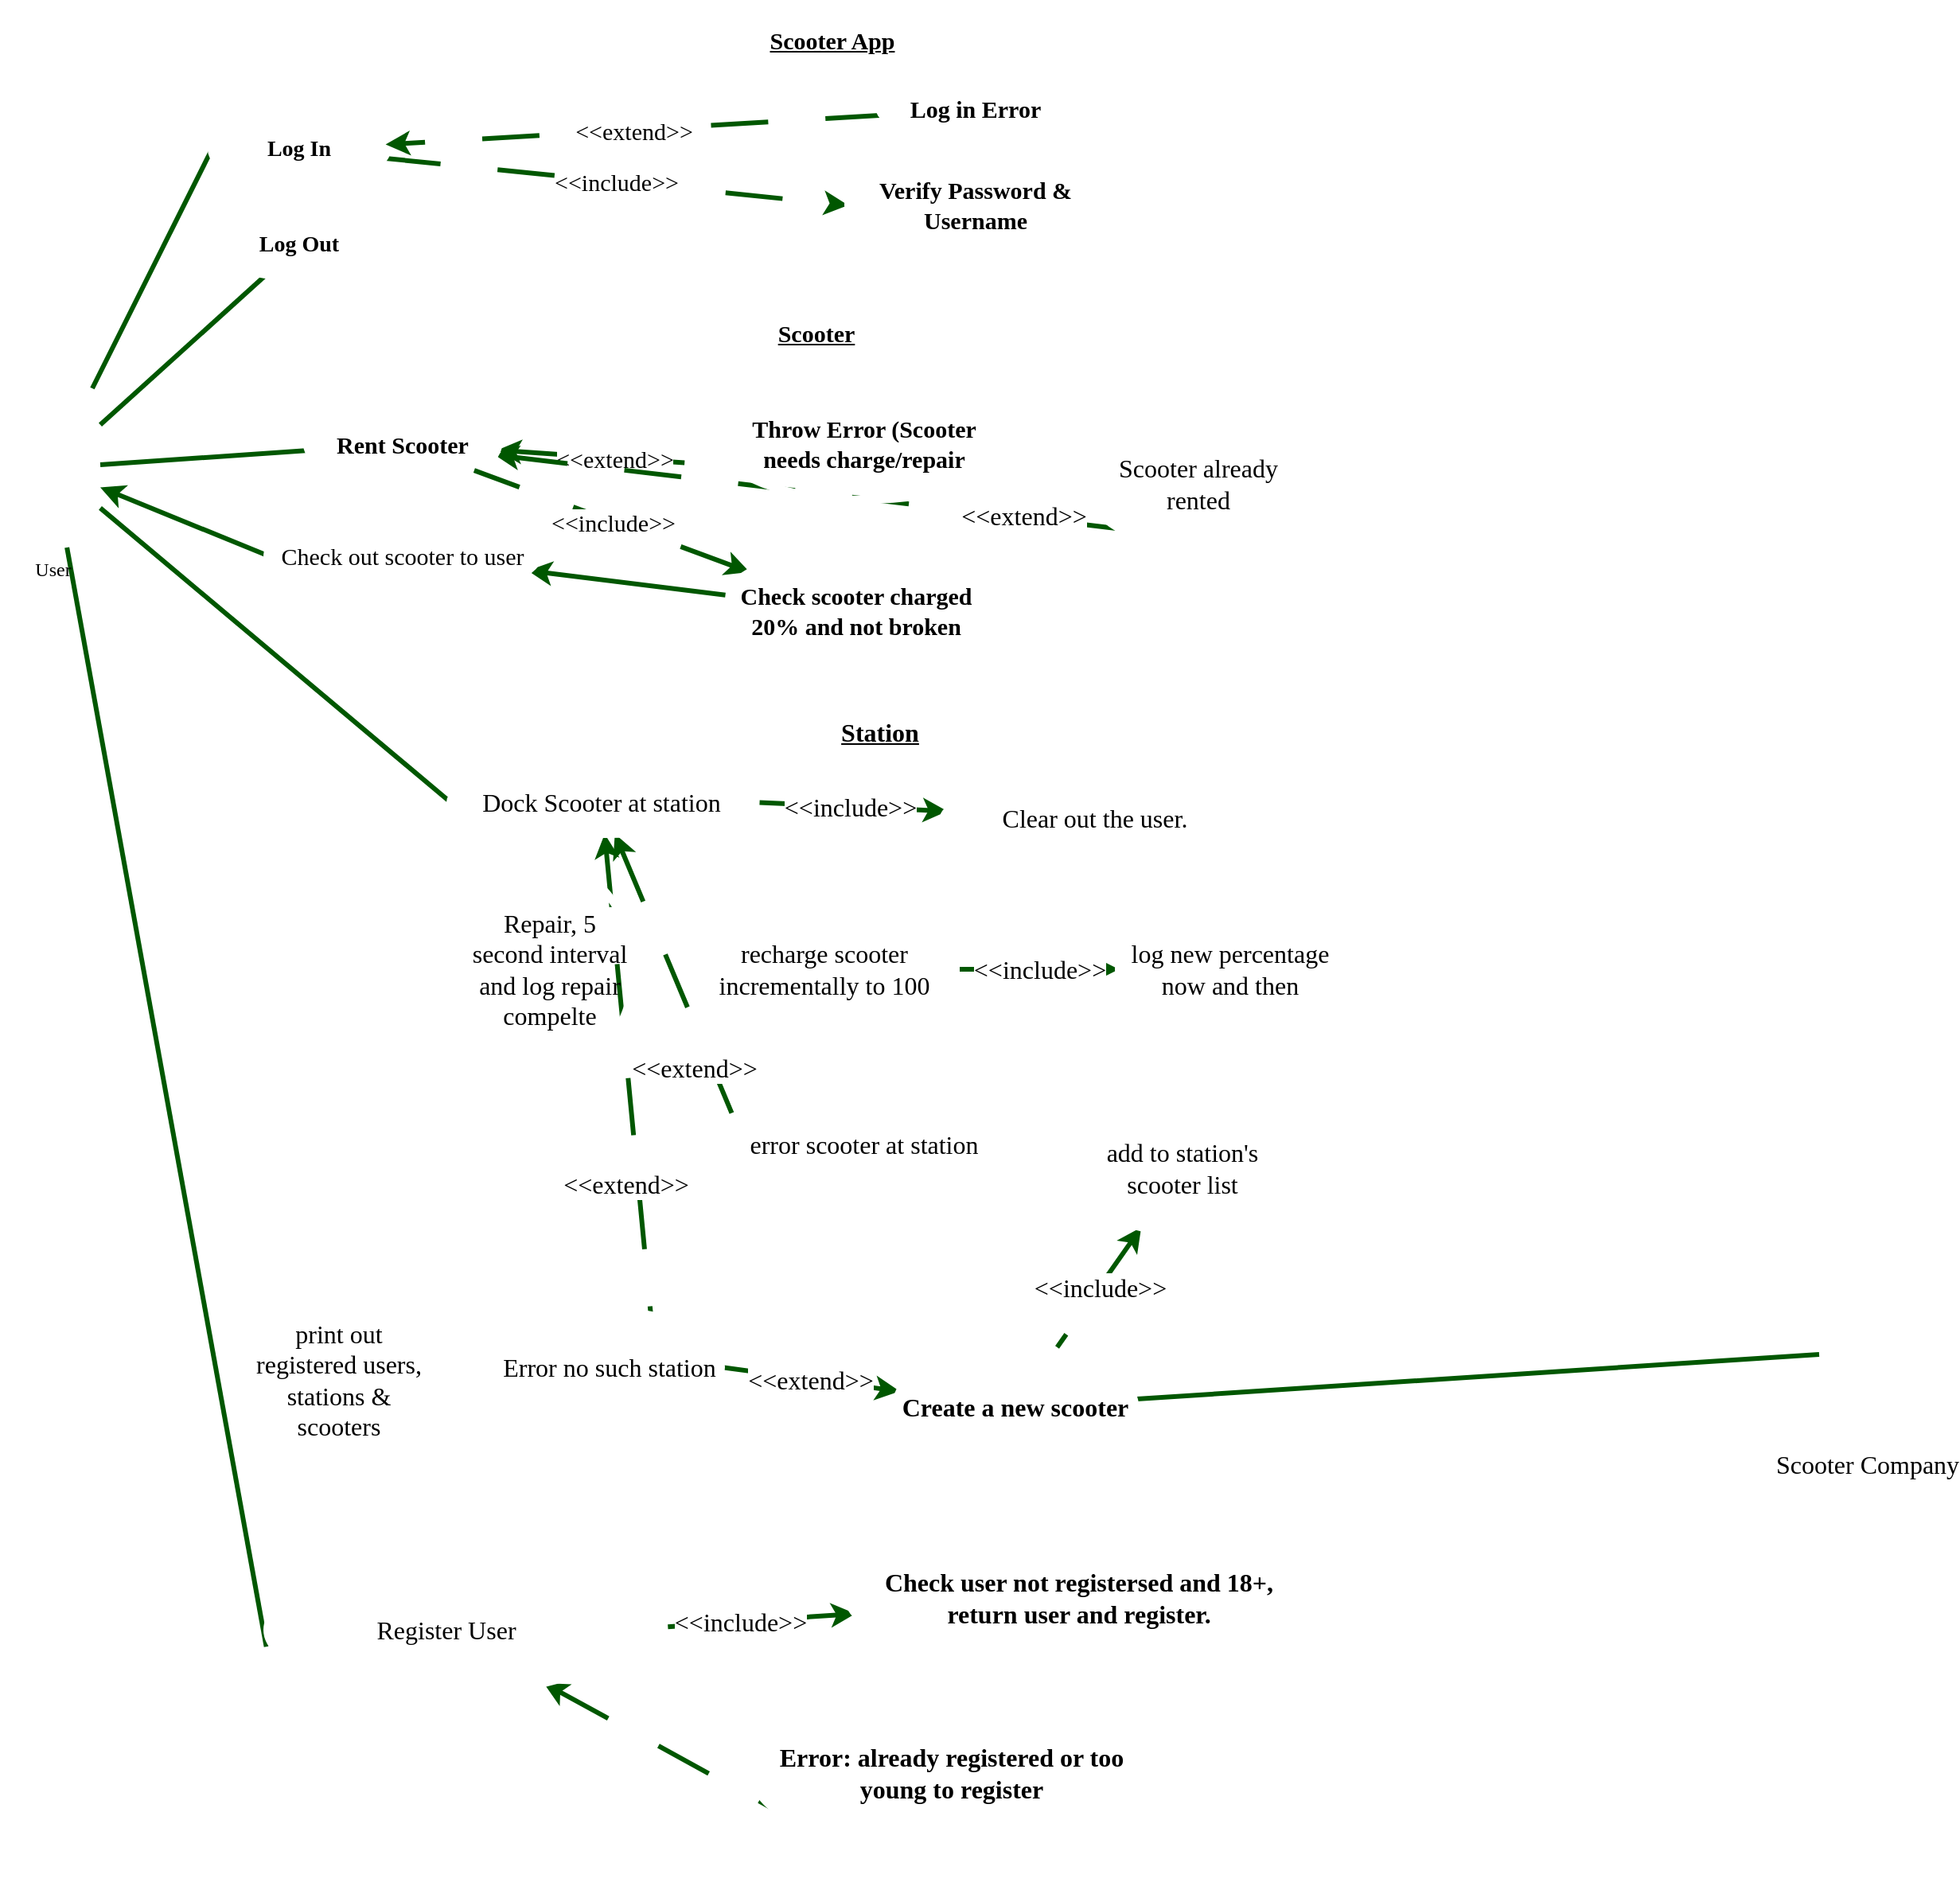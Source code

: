 <mxfile>
    <diagram id="skJ9CsgJEPBLy5L5YRoD" name="Page-1">
        <mxGraphModel dx="1388" dy="957" grid="1" gridSize="10" guides="1" tooltips="1" connect="1" arrows="1" fold="1" page="1" pageScale="1" pageWidth="850" pageHeight="1100" background="none" math="0" shadow="0">
            <root>
                <mxCell id="0"/>
                <mxCell id="1" parent="0"/>
                <mxCell id="2" value="&lt;p style=&quot;line-height: 140%; font-size: 15px;&quot;&gt;Scooter App&lt;/p&gt;" style="rounded=0;whiteSpace=wrap;html=1;fontFamily=Times New Roman;fontStyle=5;labelPosition=center;verticalLabelPosition=top;align=center;verticalAlign=bottom;spacingBottom=-40;spacingTop=0;fillColor=none;shadow=0;glass=0;strokeWidth=5;strokeColor=#FFFFFF;fontColor=default;fontSize=15;" parent="1" vertex="1">
                    <mxGeometry x="120" y="50" width="860" height="1170" as="geometry"/>
                </mxCell>
                <mxCell id="35" value="Scooter" style="rounded=0;whiteSpace=wrap;html=1;shadow=0;glass=0;sketch=0;strokeColor=#FFFFFF;strokeWidth=5;fontFamily=Times New Roman;fontSize=15;fontColor=default;fillColor=none;verticalAlign=top;fontStyle=5" parent="1" vertex="1">
                    <mxGeometry x="160" y="230" width="760" height="750" as="geometry"/>
                </mxCell>
                <mxCell id="47" value="Station" style="rounded=0;whiteSpace=wrap;html=1;shadow=0;glass=0;sketch=0;strokeColor=#FFFFFF;strokeWidth=5;fontFamily=Times New Roman;fontSize=16;fontColor=default;fillColor=none;verticalAlign=top;fontStyle=5" parent="1" vertex="1">
                    <mxGeometry x="270" y="480" width="620" height="350" as="geometry"/>
                </mxCell>
                <mxCell id="7" style="html=1;entryX=0;entryY=0.5;entryDx=0;entryDy=0;fontFamily=Times New Roman;fontSize=14;fontColor=default;fillColor=#008a00;strokeColor=#005700;strokeWidth=3;endArrow=none;endFill=0;" parent="1" source="3" target="6" edge="1">
                    <mxGeometry relative="1" as="geometry"/>
                </mxCell>
                <mxCell id="20" style="edgeStyle=none;html=1;strokeColor=#005700;strokeWidth=3;fontFamily=Times New Roman;fontSize=15;fontColor=default;endArrow=none;endFill=0;fillColor=#008a00;" parent="1" source="3" target="19" edge="1">
                    <mxGeometry relative="1" as="geometry"/>
                </mxCell>
                <mxCell id="32" style="edgeStyle=none;html=1;entryX=0;entryY=0.5;entryDx=0;entryDy=0;strokeColor=#005700;strokeWidth=3;fontFamily=Times New Roman;fontSize=15;fontColor=default;startArrow=classic;startFill=1;endArrow=none;endFill=0;fillColor=#008a00;" parent="1" source="3" target="28" edge="1">
                    <mxGeometry relative="1" as="geometry"/>
                </mxCell>
                <mxCell id="37" style="edgeStyle=none;html=1;entryX=0;entryY=0.5;entryDx=0;entryDy=0;strokeColor=#005700;strokeWidth=3;fontFamily=Times New Roman;fontSize=16;fontColor=default;startArrow=none;startFill=0;endArrow=none;endFill=0;fillColor=#008a00;" parent="1" source="3" target="36" edge="1">
                    <mxGeometry relative="1" as="geometry"/>
                </mxCell>
                <mxCell id="65" style="edgeStyle=none;html=1;entryX=-0.003;entryY=0.633;entryDx=0;entryDy=0;entryPerimeter=0;strokeColor=#005700;strokeWidth=3;fontFamily=Times New Roman;fontSize=16;fontColor=default;startArrow=none;startFill=0;endArrow=none;endFill=0;fillColor=#008a00;" parent="1" source="3" target="64" edge="1">
                    <mxGeometry relative="1" as="geometry"/>
                </mxCell>
                <mxCell id="3" value="User" style="shape=umlActor;verticalLabelPosition=bottom;verticalAlign=top;html=1;outlineConnect=0;rounded=0;shadow=0;glass=0;sketch=0;strokeColor=#FFFFFF;strokeWidth=5;fontFamily=Times New Roman;fontColor=default;fillColor=none;" parent="1" vertex="1">
                    <mxGeometry x="30" y="280" width="60" height="100" as="geometry"/>
                </mxCell>
                <mxCell id="16" value="&amp;lt;&amp;lt;include&amp;gt;&amp;gt;" style="edgeStyle=none;html=1;entryX=0;entryY=0.5;entryDx=0;entryDy=0;dashed=1;dashPattern=12 12;strokeColor=#005700;strokeWidth=3;fontFamily=Times New Roman;fontSize=15;fontColor=default;fillColor=#008a00;" parent="1" source="6" target="9" edge="1">
                    <mxGeometry relative="1" as="geometry"/>
                </mxCell>
                <mxCell id="6" value="&lt;b&gt;&lt;font style=&quot;font-size: 14px;&quot;&gt;Log In&lt;/font&gt;&lt;/b&gt;" style="ellipse;whiteSpace=wrap;html=1;rounded=0;shadow=0;glass=0;sketch=0;strokeColor=#FFFFFF;strokeWidth=5;fontFamily=Times New Roman;fontColor=default;fillColor=none;" parent="1" vertex="1">
                    <mxGeometry x="160" y="110" width="110" height="40" as="geometry"/>
                </mxCell>
                <mxCell id="9" value="&lt;b&gt;&lt;font style=&quot;font-size: 15px;&quot;&gt;Verify Password &amp;amp; Username&lt;/font&gt;&lt;/b&gt;" style="ellipse;whiteSpace=wrap;html=1;rounded=0;shadow=0;glass=0;sketch=0;strokeColor=#FFFFFF;strokeWidth=5;fontFamily=Times New Roman;fontSize=14;fontColor=default;fillColor=none;" parent="1" vertex="1">
                    <mxGeometry x="560" y="130" width="160" height="70" as="geometry"/>
                </mxCell>
                <mxCell id="14" value="&amp;lt;&amp;lt;extend&amp;gt;&amp;gt;" style="edgeStyle=none;html=1;dashed=1;dashPattern=12 12;strokeColor=#005700;strokeWidth=3;fontFamily=Times New Roman;fontSize=15;fontColor=default;fillColor=#008a00;" parent="1" source="12" target="6" edge="1">
                    <mxGeometry relative="1" as="geometry"/>
                </mxCell>
                <mxCell id="12" value="&lt;b&gt;&lt;font style=&quot;font-size: 15px;&quot;&gt;Log in Error&lt;/font&gt;&lt;/b&gt;" style="ellipse;whiteSpace=wrap;html=1;rounded=0;shadow=0;glass=0;sketch=0;strokeColor=#FFFFFF;strokeWidth=5;fontFamily=Times New Roman;fontSize=14;fontColor=default;fillColor=none;" parent="1" vertex="1">
                    <mxGeometry x="580" y="90" width="120" height="30" as="geometry"/>
                </mxCell>
                <mxCell id="18" style="edgeStyle=none;html=1;strokeColor=#005700;strokeWidth=3;fontFamily=Times New Roman;fontSize=15;fontColor=default;fillColor=#008a00;endArrow=none;endFill=0;" parent="1" source="17" target="3" edge="1">
                    <mxGeometry relative="1" as="geometry"/>
                </mxCell>
                <mxCell id="17" value="&lt;b&gt;&lt;font style=&quot;font-size: 14px;&quot;&gt;Log Out&lt;/font&gt;&lt;/b&gt;" style="ellipse;whiteSpace=wrap;html=1;rounded=0;shadow=0;glass=0;sketch=0;strokeColor=#FFFFFF;strokeWidth=5;fontFamily=Times New Roman;fontColor=default;fillColor=none;" parent="1" vertex="1">
                    <mxGeometry x="160" y="170" width="110" height="40" as="geometry"/>
                </mxCell>
                <mxCell id="25" value="&amp;lt;&amp;lt;extend&amp;gt;&amp;gt;" style="edgeStyle=none;html=1;entryX=0.04;entryY=0.697;entryDx=0;entryDy=0;entryPerimeter=0;strokeColor=#005700;strokeWidth=3;fontFamily=Times New Roman;fontSize=15;fontColor=default;startArrow=classic;startFill=1;endArrow=none;endFill=0;fillColor=#008a00;dashed=1;dashPattern=12 12;" parent="1" source="19" target="21" edge="1">
                    <mxGeometry relative="1" as="geometry"/>
                </mxCell>
                <mxCell id="61" value="&amp;lt;&amp;lt;extend&amp;gt;&amp;gt;" style="edgeStyle=none;html=1;entryX=0;entryY=1;entryDx=0;entryDy=0;dashed=1;dashPattern=12 12;strokeColor=#005700;strokeWidth=3;fontFamily=Times New Roman;fontSize=16;fontColor=default;startArrow=classic;startFill=1;endArrow=none;endFill=0;fillColor=#008a00;" parent="1" source="19" target="60" edge="1">
                    <mxGeometry x="0.691" y="1" relative="1" as="geometry">
                        <mxPoint as="offset"/>
                    </mxGeometry>
                </mxCell>
                <mxCell id="19" value="Rent Scooter" style="ellipse;whiteSpace=wrap;html=1;rounded=0;shadow=0;glass=0;sketch=0;strokeColor=#FFFFFF;strokeWidth=5;fontFamily=Times New Roman;fontSize=15;fontColor=default;fillColor=none;fontStyle=1" parent="1" vertex="1">
                    <mxGeometry x="220" y="290" width="120" height="50" as="geometry"/>
                </mxCell>
                <mxCell id="21" value="&lt;b&gt;&lt;font style=&quot;font-size: 15px;&quot;&gt;Throw Error (Scooter needs charge/repair&lt;/font&gt;&lt;/b&gt;" style="ellipse;whiteSpace=wrap;html=1;rounded=0;shadow=0;glass=0;sketch=0;strokeColor=#FFFFFF;strokeWidth=5;fontFamily=Times New Roman;fontSize=14;fontColor=default;fillColor=none;" parent="1" vertex="1">
                    <mxGeometry x="480" y="280" width="180" height="70" as="geometry"/>
                </mxCell>
                <mxCell id="27" value="&amp;lt;&amp;lt;include&amp;gt;&amp;gt;" style="edgeStyle=none;html=1;dashed=1;dashPattern=12 12;strokeColor=#005700;strokeWidth=3;fontFamily=Times New Roman;fontSize=15;fontColor=default;startArrow=classic;startFill=1;endArrow=none;endFill=0;fillColor=#008a00;" parent="1" source="26" target="19" edge="1">
                    <mxGeometry relative="1" as="geometry"/>
                </mxCell>
                <mxCell id="26" value="&lt;b&gt;&lt;font style=&quot;font-size: 15px;&quot;&gt;Check scooter charged 20% and not broken&lt;/font&gt;&lt;/b&gt;" style="ellipse;whiteSpace=wrap;html=1;rounded=0;shadow=0;glass=0;sketch=0;strokeColor=#FFFFFF;strokeWidth=5;fontFamily=Times New Roman;fontSize=14;fontColor=default;fillColor=none;" parent="1" vertex="1">
                    <mxGeometry x="480" y="380" width="170" height="80" as="geometry"/>
                </mxCell>
                <mxCell id="30" style="edgeStyle=none;html=1;strokeColor=#005700;strokeWidth=3;fontFamily=Times New Roman;fontSize=15;fontColor=default;startArrow=classic;startFill=1;endArrow=none;endFill=0;fillColor=#008a00;" parent="1" source="28" target="26" edge="1">
                    <mxGeometry relative="1" as="geometry"/>
                </mxCell>
                <mxCell id="28" value="Check out scooter to user" style="ellipse;whiteSpace=wrap;html=1;rounded=0;shadow=0;glass=0;sketch=0;strokeColor=#FFFFFF;strokeWidth=5;fontFamily=Times New Roman;fontSize=15;fontColor=default;fillColor=none;" parent="1" vertex="1">
                    <mxGeometry x="195" y="360" width="170" height="50" as="geometry"/>
                </mxCell>
                <mxCell id="58" value="&amp;lt;&amp;lt;extend&amp;gt;&amp;gt;" style="edgeStyle=none;html=1;entryX=0.686;entryY=0.046;entryDx=0;entryDy=0;entryPerimeter=0;dashed=1;dashPattern=12 12;strokeColor=#005700;strokeWidth=3;fontFamily=Times New Roman;fontSize=16;fontColor=default;startArrow=classic;startFill=1;endArrow=none;endFill=0;fillColor=#008a00;" parent="1" source="36" target="55" edge="1">
                    <mxGeometry x="0.446" y="-8" relative="1" as="geometry">
                        <mxPoint as="offset"/>
                    </mxGeometry>
                </mxCell>
                <mxCell id="63" value="&amp;lt;&amp;lt;extend&amp;gt;&amp;gt;" style="edgeStyle=none;html=1;entryX=0;entryY=0.5;entryDx=0;entryDy=0;dashed=1;dashPattern=12 12;strokeColor=#005700;strokeWidth=3;fontFamily=Times New Roman;fontSize=16;fontColor=default;startArrow=classic;startFill=1;endArrow=none;endFill=0;fillColor=#008a00;" parent="1" source="36" target="62" edge="1">
                    <mxGeometry x="0.47" y="-10" relative="1" as="geometry">
                        <mxPoint x="-1" as="offset"/>
                    </mxGeometry>
                </mxCell>
                <mxCell id="36" value="Dock Scooter at station" style="ellipse;whiteSpace=wrap;html=1;rounded=0;shadow=0;glass=0;sketch=0;strokeColor=#FFFFFF;strokeWidth=5;fontFamily=Times New Roman;fontSize=16;fontColor=default;fillColor=none;fontStyle=0" parent="1" vertex="1">
                    <mxGeometry x="310" y="520" width="190" height="40" as="geometry"/>
                </mxCell>
                <mxCell id="40" value="&amp;lt;&amp;lt;include&amp;gt;&amp;gt;" style="edgeStyle=none;html=1;entryX=1;entryY=0.5;entryDx=0;entryDy=0;strokeColor=#005700;strokeWidth=3;fontFamily=Times New Roman;fontSize=16;fontColor=default;startArrow=classic;startFill=1;endArrow=none;endFill=0;fillColor=#008a00;dashed=1;dashPattern=12 12;" parent="1" source="38" target="36" edge="1">
                    <mxGeometry relative="1" as="geometry"/>
                </mxCell>
                <mxCell id="38" value="Clear out the user." style="ellipse;whiteSpace=wrap;html=1;rounded=0;shadow=0;glass=0;sketch=0;strokeColor=#FFFFFF;strokeWidth=5;fontFamily=Times New Roman;fontSize=16;fontColor=default;fillColor=none;fontStyle=0" parent="1" vertex="1">
                    <mxGeometry x="620" y="530" width="190" height="40" as="geometry"/>
                </mxCell>
                <mxCell id="41" value="recharge scooter incrementally to 100" style="ellipse;whiteSpace=wrap;html=1;rounded=0;shadow=0;glass=0;sketch=0;strokeColor=#FFFFFF;strokeWidth=5;fontFamily=Times New Roman;fontSize=16;fontColor=default;fillColor=none;" parent="1" vertex="1">
                    <mxGeometry x="460" y="605" width="170" height="80" as="geometry"/>
                </mxCell>
                <mxCell id="44" value="&amp;lt;&amp;lt;include&amp;gt;&amp;gt;" style="edgeStyle=none;html=1;dashed=1;dashPattern=12 12;strokeColor=#005700;strokeWidth=3;fontFamily=Times New Roman;fontSize=16;fontColor=default;startArrow=classic;startFill=1;endArrow=none;endFill=0;fillColor=#008a00;" parent="1" source="42" target="41" edge="1">
                    <mxGeometry relative="1" as="geometry"/>
                </mxCell>
                <mxCell id="42" value="log new percentage now and then" style="ellipse;whiteSpace=wrap;html=1;rounded=0;shadow=0;glass=0;sketch=0;strokeColor=#FFFFFF;strokeWidth=5;fontFamily=Times New Roman;fontSize=16;fontColor=default;fillColor=none;fontStyle=0" parent="1" vertex="1">
                    <mxGeometry x="730" y="590" width="140" height="110" as="geometry"/>
                </mxCell>
                <mxCell id="45" value="Repair, 5 second interval and log repair compelte" style="ellipse;whiteSpace=wrap;html=1;rounded=0;shadow=0;glass=0;sketch=0;strokeColor=#FFFFFF;strokeWidth=5;fontFamily=Times New Roman;fontSize=16;fontColor=default;fillColor=none;" parent="1" vertex="1">
                    <mxGeometry x="320" y="580" width="105" height="130" as="geometry"/>
                </mxCell>
                <mxCell id="48" value="Scooter Company" style="shape=umlActor;verticalLabelPosition=bottom;verticalAlign=top;html=1;outlineConnect=0;rounded=0;shadow=0;glass=0;sketch=0;strokeColor=#FFFFFF;strokeWidth=5;fontFamily=Times New Roman;fontSize=16;fontColor=default;fillColor=none;" parent="1" vertex="1">
                    <mxGeometry x="1170" y="830" width="60" height="110" as="geometry"/>
                </mxCell>
                <mxCell id="52" style="edgeStyle=none;html=1;strokeColor=#005700;strokeWidth=3;fontFamily=Times New Roman;fontSize=16;fontColor=default;startArrow=none;startFill=0;endArrow=none;endFill=0;fillColor=#008a00;" parent="1" source="51" target="48" edge="1">
                    <mxGeometry relative="1" as="geometry"/>
                </mxCell>
                <mxCell id="57" value="&amp;lt;&amp;lt;extend&amp;gt;&amp;gt;" style="edgeStyle=none;html=1;entryX=1;entryY=0.5;entryDx=0;entryDy=0;dashed=1;dashPattern=12 12;strokeColor=#005700;strokeWidth=3;fontFamily=Times New Roman;fontSize=16;fontColor=default;startArrow=classic;startFill=1;endArrow=none;endFill=0;fillColor=#008a00;" parent="1" source="51" target="55" edge="1">
                    <mxGeometry relative="1" as="geometry"/>
                </mxCell>
                <mxCell id="51" value="Create a new scooter" style="ellipse;whiteSpace=wrap;html=1;rounded=0;shadow=0;glass=0;sketch=0;strokeColor=#FFFFFF;strokeWidth=5;fontFamily=Times New Roman;fontSize=16;fontColor=default;fillColor=none;fontStyle=1" parent="1" vertex="1">
                    <mxGeometry x="590" y="880" width="150" height="80" as="geometry"/>
                </mxCell>
                <mxCell id="54" value="&amp;lt;&amp;lt;include&amp;gt;&amp;gt;" style="edgeStyle=none;html=1;strokeColor=#005700;strokeWidth=3;fontFamily=Times New Roman;fontSize=16;fontColor=default;startArrow=classic;startFill=1;endArrow=none;endFill=0;fillColor=#008a00;dashed=1;dashPattern=12 12;" parent="1" source="53" target="51" edge="1">
                    <mxGeometry relative="1" as="geometry"/>
                </mxCell>
                <mxCell id="53" value="add to station's scooter list" style="ellipse;whiteSpace=wrap;html=1;rounded=0;shadow=0;glass=0;sketch=0;strokeColor=#FFFFFF;strokeWidth=5;fontFamily=Times New Roman;fontSize=16;fontColor=default;fillColor=none;" parent="1" vertex="1">
                    <mxGeometry x="700" y="730" width="140" height="80" as="geometry"/>
                </mxCell>
                <mxCell id="55" value="Error no such station" style="ellipse;whiteSpace=wrap;html=1;rounded=0;shadow=0;glass=0;sketch=0;strokeColor=#FFFFFF;strokeWidth=5;fontFamily=Times New Roman;fontSize=16;fontColor=default;fillColor=none;" parent="1" vertex="1">
                    <mxGeometry x="340" y="860" width="140" height="70" as="geometry"/>
                </mxCell>
                <mxCell id="59" value="print out registered users, stations &amp;amp; scooters" style="ellipse;whiteSpace=wrap;html=1;rounded=0;shadow=0;glass=0;sketch=0;strokeColor=#FFFFFF;strokeWidth=5;fontFamily=Times New Roman;fontSize=16;fontColor=default;fillColor=none;" parent="1" vertex="1">
                    <mxGeometry x="180" y="845" width="120" height="115" as="geometry"/>
                </mxCell>
                <mxCell id="60" value="Scooter already rented" style="ellipse;whiteSpace=wrap;html=1;rounded=0;shadow=0;glass=0;sketch=0;strokeColor=#FFFFFF;strokeWidth=5;fontFamily=Times New Roman;fontSize=16;fontColor=default;fillColor=none;" parent="1" vertex="1">
                    <mxGeometry x="710" y="300" width="140" height="80" as="geometry"/>
                </mxCell>
                <mxCell id="62" value="error scooter at station" style="ellipse;whiteSpace=wrap;html=1;rounded=0;shadow=0;glass=0;sketch=0;strokeColor=#FFFFFF;strokeWidth=5;fontFamily=Times New Roman;fontSize=16;fontColor=default;fillColor=none;" parent="1" vertex="1">
                    <mxGeometry x="495" y="710" width="150" height="90" as="geometry"/>
                </mxCell>
                <mxCell id="70" style="edgeStyle=none;html=1;entryX=0.077;entryY=0.76;entryDx=0;entryDy=0;entryPerimeter=0;dashed=1;dashPattern=12 12;strokeColor=#005700;strokeWidth=3;fontFamily=Times New Roman;fontSize=16;fontColor=default;startArrow=classic;startFill=1;endArrow=none;endFill=0;fillColor=#008a00;" parent="1" source="64" target="68" edge="1">
                    <mxGeometry relative="1" as="geometry"/>
                </mxCell>
                <mxCell id="64" value="Register User" style="ellipse;whiteSpace=wrap;html=1;rounded=0;shadow=0;glass=0;sketch=0;strokeColor=#FFFFFF;strokeWidth=5;fontFamily=Times New Roman;fontSize=16;fontColor=default;fillColor=none;" parent="1" vertex="1">
                    <mxGeometry x="195" y="1020" width="225" height="80" as="geometry"/>
                </mxCell>
                <mxCell id="67" value="&amp;lt;&amp;lt;include&amp;gt;&amp;gt;" style="edgeStyle=none;html=1;entryX=1;entryY=0.5;entryDx=0;entryDy=0;strokeColor=#005700;strokeWidth=3;fontFamily=Times New Roman;fontSize=16;fontColor=default;startArrow=classic;startFill=1;endArrow=none;endFill=0;fillColor=#008a00;dashed=1;dashPattern=12 12;" parent="1" source="66" target="64" edge="1">
                    <mxGeometry relative="1" as="geometry"/>
                </mxCell>
                <mxCell id="66" value="Check user not registersed and 18+, return user and register." style="ellipse;whiteSpace=wrap;html=1;rounded=0;shadow=0;glass=0;sketch=0;strokeColor=#FFFFFF;strokeWidth=5;fontFamily=Times New Roman;fontSize=16;fontColor=default;fillColor=none;fontStyle=1" parent="1" vertex="1">
                    <mxGeometry x="560" y="1000" width="290" height="80" as="geometry"/>
                </mxCell>
                <mxCell id="68" value="Error: already registered or too young to register" style="ellipse;whiteSpace=wrap;html=1;rounded=0;shadow=0;glass=0;sketch=0;strokeColor=#FFFFFF;strokeWidth=5;fontFamily=Times New Roman;fontSize=16;fontColor=default;fillColor=none;fontStyle=1" parent="1" vertex="1">
                    <mxGeometry x="500" y="1100" width="250" height="100" as="geometry"/>
                </mxCell>
            </root>
        </mxGraphModel>
    </diagram>
</mxfile>